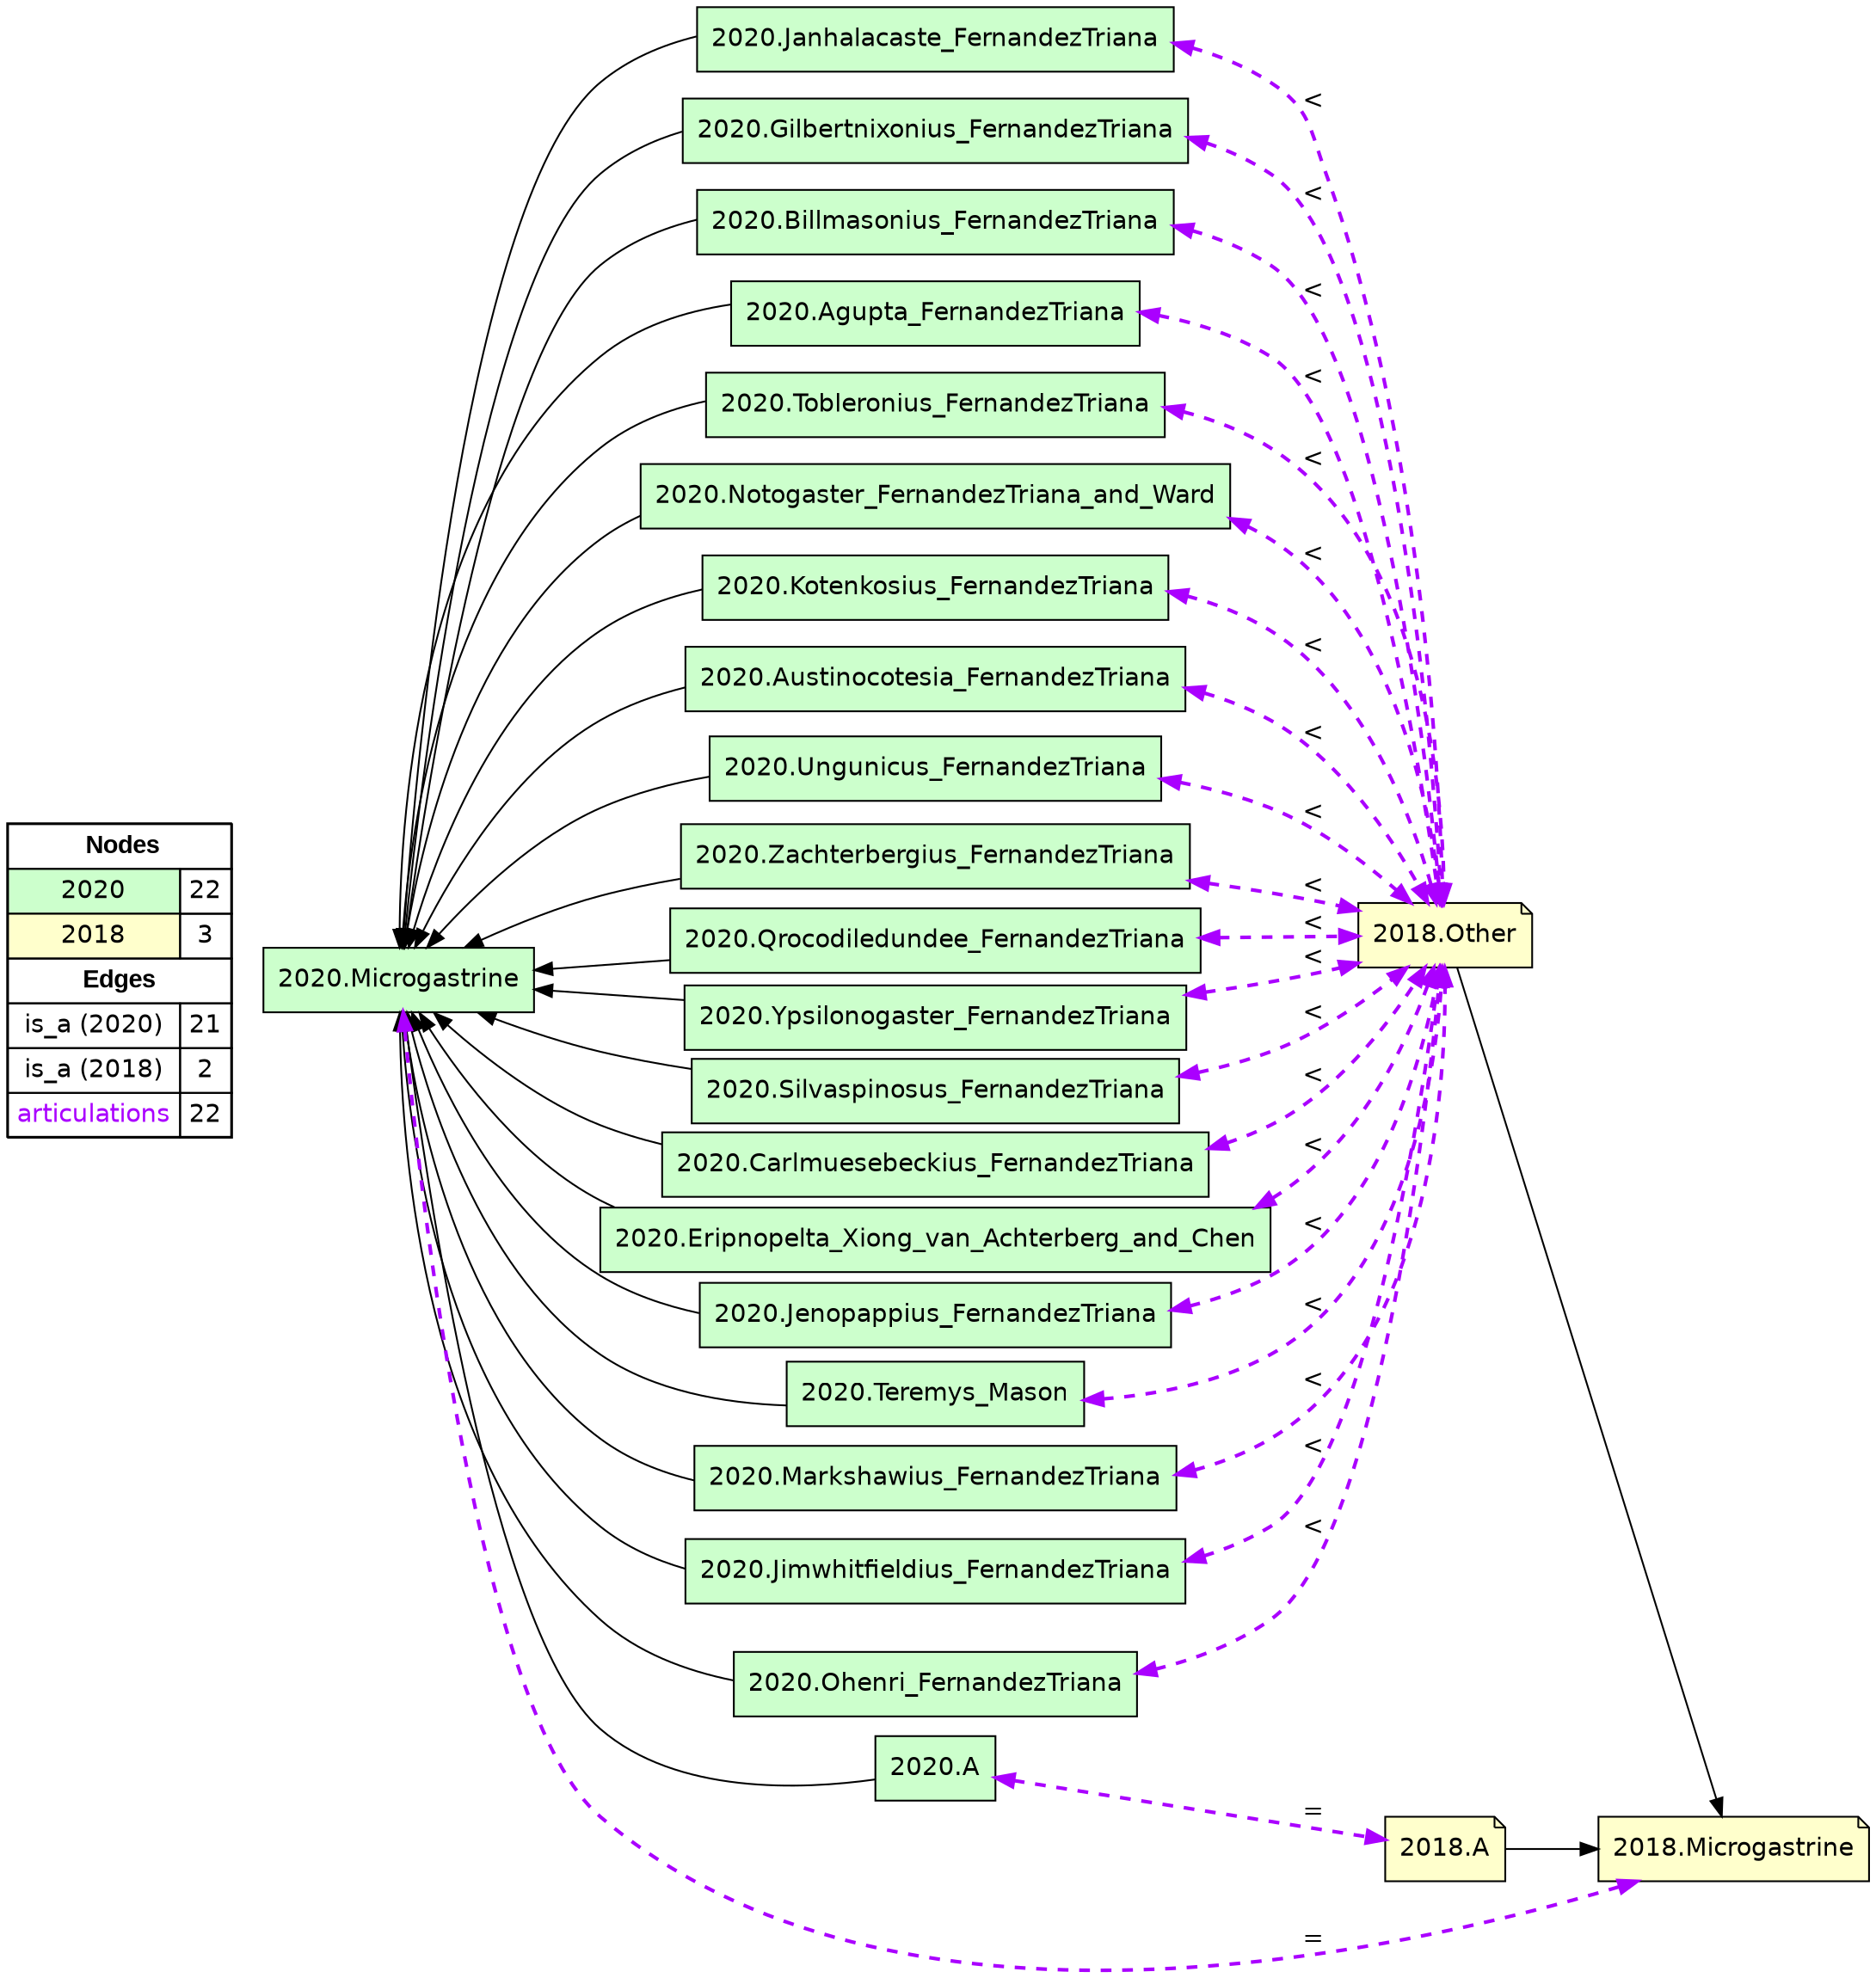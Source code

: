 digraph{
rankdir=LR
node[shape=circle style=filled fillcolor="#FFFFFF"] 
node[shape=box style=filled fillcolor="#CCFFCC" fontname="helvetica"] 
"2020.Billmasonius_FernandezTriana"
"2020.Agupta_FernandezTriana"
"2020.Tobleronius_FernandezTriana"
"2020.Notogaster_FernandezTriana_and_Ward"
"2020.Kotenkosius_FernandezTriana"
"2020.Austinocotesia_FernandezTriana"
"2020.Ungunicus_FernandezTriana"
"2020.Zachterbergius_FernandezTriana"
"2020.Qrocodiledundee_FernandezTriana"
"2020.Ypsilonogaster_FernandezTriana"
"2020.Silvaspinosus_FernandezTriana"
"2020.Carlmuesebeckius_FernandezTriana"
"2020.Eripnopelta_Xiong_van_Achterberg_and_Chen"
"2020.Jenopappius_FernandezTriana"
"2020.Teremys_Mason"
"2020.Markshawius_FernandezTriana"
"2020.A"
"2020.Microgastrine"
"2020.Jimwhitfieldius_FernandezTriana"
"2020.Ohenri_FernandezTriana"
"2020.Janhalacaste_FernandezTriana"
"2020.Gilbertnixonius_FernandezTriana"
node[shape=circle style=filled fillcolor="#FFFFFF"] 
node[shape=note style=filled fillcolor="#FFFFCC" fontname="helvetica"] 
"2018.Other"
"2018.A"
"2018.Microgastrine"
edge[style=solid color="#000000" constraint=true penwidth=1 dir=forward]
edge[style=solid color="#000000" constraint=true penwidth=1 dir=forward]
"2020.Microgastrine" -> "2020.Austinocotesia_FernandezTriana" [dir=back]
"2020.Microgastrine" -> "2020.Zachterbergius_FernandezTriana" [dir=back]
"2020.Microgastrine" -> "2020.Jenopappius_FernandezTriana" [dir=back]
"2020.Microgastrine" -> "2020.Kotenkosius_FernandezTriana" [dir=back]
"2020.Microgastrine" -> "2020.Markshawius_FernandezTriana" [dir=back]
"2020.Microgastrine" -> "2020.Ypsilonogaster_FernandezTriana" [dir=back]
"2020.Microgastrine" -> "2020.Eripnopelta_Xiong_van_Achterberg_and_Chen" [dir=back]
"2020.Microgastrine" -> "2020.Teremys_Mason" [dir=back]
"2020.Microgastrine" -> "2020.Agupta_FernandezTriana" [dir=back]
"2020.Microgastrine" -> "2020.Jimwhitfieldius_FernandezTriana" [dir=back]
"2020.Microgastrine" -> "2020.Carlmuesebeckius_FernandezTriana" [dir=back]
"2020.Microgastrine" -> "2020.Ungunicus_FernandezTriana" [dir=back]
"2020.Microgastrine" -> "2020.Ohenri_FernandezTriana" [dir=back]
"2020.Microgastrine" -> "2020.Silvaspinosus_FernandezTriana" [dir=back]
"2020.Microgastrine" -> "2020.Tobleronius_FernandezTriana" [dir=back]
"2020.Microgastrine" -> "2020.Notogaster_FernandezTriana_and_Ward" [dir=back]
"2020.Microgastrine" -> "2020.A" [dir=back]
"2020.Microgastrine" -> "2020.Gilbertnixonius_FernandezTriana" [dir=back]
"2020.Microgastrine" -> "2020.Billmasonius_FernandezTriana" [dir=back]
"2020.Microgastrine" -> "2020.Janhalacaste_FernandezTriana" [dir=back]
"2020.Microgastrine" -> "2020.Qrocodiledundee_FernandezTriana" [dir=back]
edge[style=solid color="#000000" constraint=true penwidth=1 dir=forward]
edge[style=solid color="#000000" constraint=true penwidth=1 dir=forward]
"2018.A" -> "2018.Microgastrine"
"2018.Other" -> "2018.Microgastrine"
edge[style=solid color="#000000" constraint=true penwidth=1 dir=forward]
edge[style=dashed color="#AA00FF" constraint=true penwidth=2 dir=both]
"2020.Ungunicus_FernandezTriana" -> "2018.Other" [label="<"]
"2020.Zachterbergius_FernandezTriana" -> "2018.Other" [label="<"]
"2020.Janhalacaste_FernandezTriana" -> "2018.Other" [label="<"]
"2020.A" -> "2018.A" [label="="]
"2020.Qrocodiledundee_FernandezTriana" -> "2018.Other" [label="<"]
"2020.Teremys_Mason" -> "2018.Other" [label="<"]
"2020.Microgastrine" -> "2018.Microgastrine" [label="="]
"2020.Agupta_FernandezTriana" -> "2018.Other" [label="<"]
"2020.Austinocotesia_FernandezTriana" -> "2018.Other" [label="<"]
"2020.Silvaspinosus_FernandezTriana" -> "2018.Other" [label="<"]
"2020.Carlmuesebeckius_FernandezTriana" -> "2018.Other" [label="<"]
"2020.Ohenri_FernandezTriana" -> "2018.Other" [label="<"]
"2020.Jimwhitfieldius_FernandezTriana" -> "2018.Other" [label="<"]
"2020.Markshawius_FernandezTriana" -> "2018.Other" [label="<"]
"2020.Eripnopelta_Xiong_van_Achterberg_and_Chen" -> "2018.Other" [label="<"]
"2020.Billmasonius_FernandezTriana" -> "2018.Other" [label="<"]
"2020.Gilbertnixonius_FernandezTriana" -> "2018.Other" [label="<"]
"2020.Notogaster_FernandezTriana_and_Ward" -> "2018.Other" [label="<"]
"2020.Ypsilonogaster_FernandezTriana" -> "2018.Other" [label="<"]
"2020.Kotenkosius_FernandezTriana" -> "2018.Other" [label="<"]
"2020.Jenopappius_FernandezTriana" -> "2018.Other" [label="<"]
"2020.Tobleronius_FernandezTriana" -> "2018.Other" [label="<"]
node[shape=box] 
{rank=source Legend [fillcolor= white margin=0 label=< 
 <TABLE BORDER="0" CELLBORDER="1" CELLSPACING="0" CELLPADDING="4"> 
<TR> <TD COLSPAN="2"><font face="Arial Black"> Nodes</font></TD> </TR> 
<TR> 
 <TD bgcolor="#CCFFCC" fontname="helvetica">2020</TD> 
 <TD>22</TD> 
 </TR> 
<TR> 
 <TD bgcolor="#FFFFCC" fontname="helvetica">2018</TD> 
 <TD>3</TD> 
 </TR> 
<TR> <TD COLSPAN="2"><font face = "Arial Black"> Edges </font></TD> </TR> 
<TR> 
 <TD><font color ="#000000">is_a (2020)</font></TD><TD>21</TD>
</TR>
<TR> 
 <TD><font color ="#000000">is_a (2018)</font></TD><TD>2</TD>
</TR>
<TR> 
 <TD><font color ="#AA00FF">articulations</font></TD><TD>22</TD>
</TR>
</TABLE> 
 >] } 
}